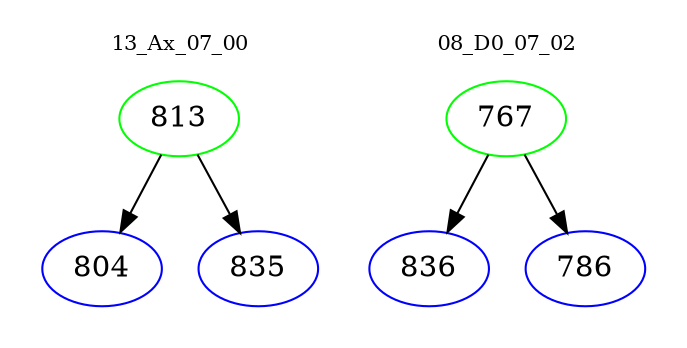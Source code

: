 digraph{
subgraph cluster_0 {
color = white
label = "13_Ax_07_00";
fontsize=10;
T0_813 [label="813", color="green"]
T0_813 -> T0_804 [color="black"]
T0_804 [label="804", color="blue"]
T0_813 -> T0_835 [color="black"]
T0_835 [label="835", color="blue"]
}
subgraph cluster_1 {
color = white
label = "08_D0_07_02";
fontsize=10;
T1_767 [label="767", color="green"]
T1_767 -> T1_836 [color="black"]
T1_836 [label="836", color="blue"]
T1_767 -> T1_786 [color="black"]
T1_786 [label="786", color="blue"]
}
}
